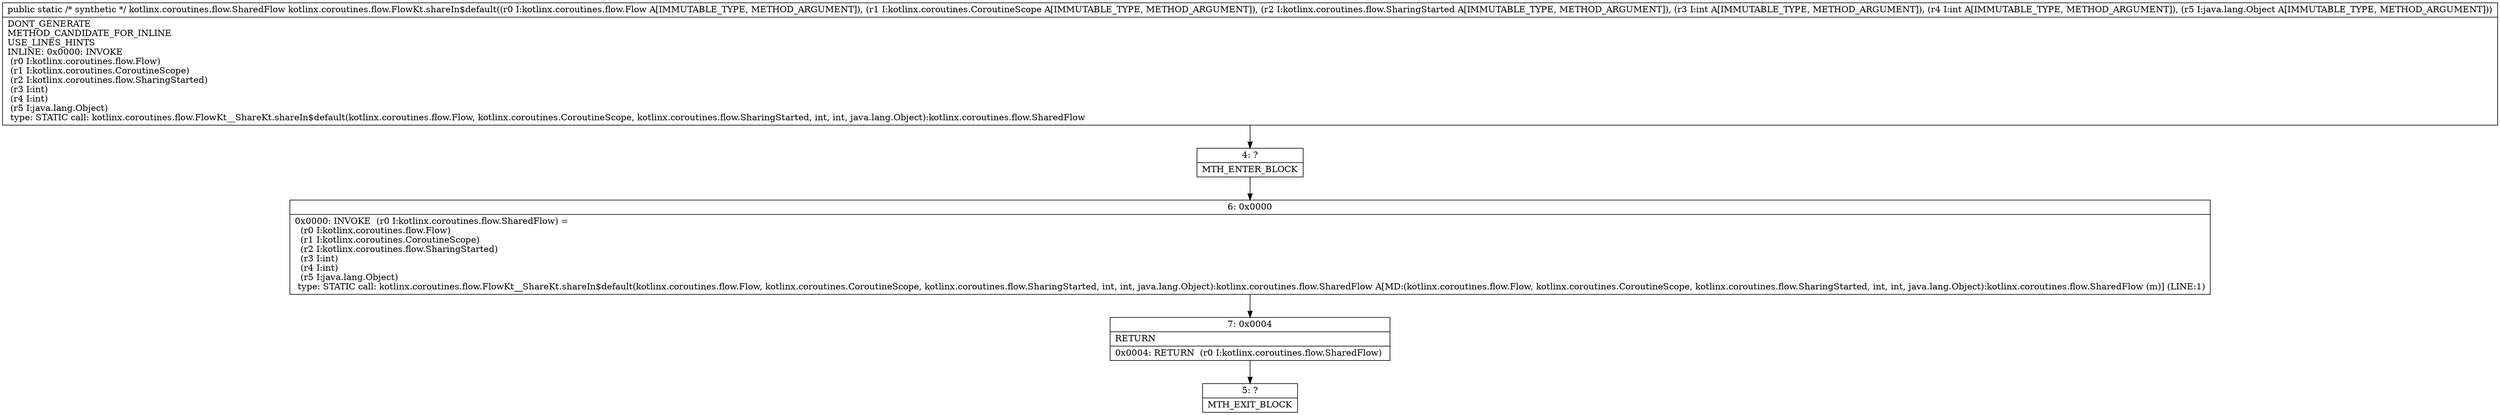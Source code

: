 digraph "CFG forkotlinx.coroutines.flow.FlowKt.shareIn$default(Lkotlinx\/coroutines\/flow\/Flow;Lkotlinx\/coroutines\/CoroutineScope;Lkotlinx\/coroutines\/flow\/SharingStarted;IILjava\/lang\/Object;)Lkotlinx\/coroutines\/flow\/SharedFlow;" {
Node_4 [shape=record,label="{4\:\ ?|MTH_ENTER_BLOCK\l}"];
Node_6 [shape=record,label="{6\:\ 0x0000|0x0000: INVOKE  (r0 I:kotlinx.coroutines.flow.SharedFlow) = \l  (r0 I:kotlinx.coroutines.flow.Flow)\l  (r1 I:kotlinx.coroutines.CoroutineScope)\l  (r2 I:kotlinx.coroutines.flow.SharingStarted)\l  (r3 I:int)\l  (r4 I:int)\l  (r5 I:java.lang.Object)\l type: STATIC call: kotlinx.coroutines.flow.FlowKt__ShareKt.shareIn$default(kotlinx.coroutines.flow.Flow, kotlinx.coroutines.CoroutineScope, kotlinx.coroutines.flow.SharingStarted, int, int, java.lang.Object):kotlinx.coroutines.flow.SharedFlow A[MD:(kotlinx.coroutines.flow.Flow, kotlinx.coroutines.CoroutineScope, kotlinx.coroutines.flow.SharingStarted, int, int, java.lang.Object):kotlinx.coroutines.flow.SharedFlow (m)] (LINE:1)\l}"];
Node_7 [shape=record,label="{7\:\ 0x0004|RETURN\l|0x0004: RETURN  (r0 I:kotlinx.coroutines.flow.SharedFlow) \l}"];
Node_5 [shape=record,label="{5\:\ ?|MTH_EXIT_BLOCK\l}"];
MethodNode[shape=record,label="{public static \/* synthetic *\/ kotlinx.coroutines.flow.SharedFlow kotlinx.coroutines.flow.FlowKt.shareIn$default((r0 I:kotlinx.coroutines.flow.Flow A[IMMUTABLE_TYPE, METHOD_ARGUMENT]), (r1 I:kotlinx.coroutines.CoroutineScope A[IMMUTABLE_TYPE, METHOD_ARGUMENT]), (r2 I:kotlinx.coroutines.flow.SharingStarted A[IMMUTABLE_TYPE, METHOD_ARGUMENT]), (r3 I:int A[IMMUTABLE_TYPE, METHOD_ARGUMENT]), (r4 I:int A[IMMUTABLE_TYPE, METHOD_ARGUMENT]), (r5 I:java.lang.Object A[IMMUTABLE_TYPE, METHOD_ARGUMENT]))  | DONT_GENERATE\lMETHOD_CANDIDATE_FOR_INLINE\lUSE_LINES_HINTS\lINLINE: 0x0000: INVOKE  \l  (r0 I:kotlinx.coroutines.flow.Flow)\l  (r1 I:kotlinx.coroutines.CoroutineScope)\l  (r2 I:kotlinx.coroutines.flow.SharingStarted)\l  (r3 I:int)\l  (r4 I:int)\l  (r5 I:java.lang.Object)\l type: STATIC call: kotlinx.coroutines.flow.FlowKt__ShareKt.shareIn$default(kotlinx.coroutines.flow.Flow, kotlinx.coroutines.CoroutineScope, kotlinx.coroutines.flow.SharingStarted, int, int, java.lang.Object):kotlinx.coroutines.flow.SharedFlow\l}"];
MethodNode -> Node_4;Node_4 -> Node_6;
Node_6 -> Node_7;
Node_7 -> Node_5;
}

